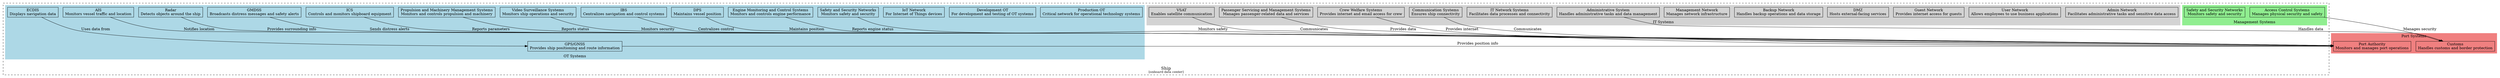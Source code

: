 digraph ModernVessel {
    node [shape=box];

    subgraph cluster_ship {
        style=dashed
        label=<<font point-size="16"><br />Ship</font><br /><font point-size="12">[onboard data center]</font>>
        labelloc=bc
        
        subgraph cluster_IT {
        label="IT Systems";
        style=filled;
        color=lightgrey;
        
        Admin_Network [label="Admin Network\nFacilitates administrative tasks and sensitive data access"];
        User_Network [label="User Network\nAllows employees to use business applications"];
        Guest_Network [label="Guest Network\nProvides internet access for guests"];
        DMZ [label="DMZ\nHosts external-facing services"];
        Backup_Network [label="Backup Network\nHandles backup operations and data storage"];
        Management_Network [label="Management Network\nManages network infrastructure"];
        
        VSAT [label="VSAT\nEnables satellite communication"];
        IT_Network_Systems [label="IT Network Systems\nFacilitates data processes and connectivity"];
        Passenger_Servicing [label="Passenger Servicing and Management Systems\nManages passenger-related data and services"];
        Crew_Welfare [label="Crew Welfare Systems\nProvides internet and email access for crew"];
        Communication_Systems [label="Communication Systems\nEnsures ship connectivity"];
        Administrative_System [label="Administrative System\nHandles administrative tasks and data management"];
    }

    subgraph cluster_OT {
        label="OT Systems";
        style=filled;
        color=lightblue;

        Production_OT [label="Production OT\nCritical network for operational technology systems"];
        Development_OT [label="Development OT\nFor development and testing of OT systems"];
        IoT_Network [label="IoT Network\nFor Internet of Things devices"];
        
        AIS [label="AIS\nMonitors vessel traffic and location"];
        ECDIS [label="ECDIS\nDisplays navigation data"];
        GPS [label="GPS/GNSS\nProvides ship positioning and route information"];
        Radar [label="Radar\nDetects objects around the ship"];
        GMDSS [label="GMDSS\nBroadcasts distress messages and safety alerts"];
        ICS [label="ICS\nControls and monitors shipboard equipment"];
        Propulsion_Management [label="Propulsion and Machinery Management Systems\nMonitors and controls propulsion and machinery"];
        VSS [label="Video Surveillance Systems\nMonitors ship operations and security"];
        IBS [label="IBS\nCentralizes navigation and control systems"];
        DPS [label="DPS\nMaintains vessel position"];
        Engine_Monitoring [label="Engine Monitoring and Control Systems\nMonitors and controls engine performance"];
        Safety_Security_Networks [label="Safety and Security Networks\nMonitors safety and security"];
    }

    subgraph cluster_Management {
        label="Management Systems";
        style=filled;
        color=lightgreen;

        Access_Control [label="Access Control Systems\nManages physical security and safety"];
        Safety_Security [label="Safety and Security Networks\nMonitors safety and security"];
    }
    }
    subgraph cluster_Port {
        label="Port Systems";
        style=filled;
        color=lightcoral;

        Port_Authority [label="Port Authority\nMonitors and manages port operations"];
        Customs [label="Customs\nHandles customs and border protection"];
    }

    // Connections
    VSAT -> Port_Authority [label="Communicates"];
    Communication_Systems -> Port_Authority [label="Communicates"];
    AIS -> Port_Authority [label="Notifies location"];
    ECDIS -> GPS [label="Uses data from"];
    GPS -> Port_Authority [label="Provides position info"];
    Radar -> Port_Authority [label="Provides surrounding info"];
    GMDSS -> Port_Authority [label="Sends distress alerts"];
    ICS -> Port_Authority [label="Reports parameters"];
    Propulsion_Management -> Port_Authority [label="Reports status"];
    VSS -> Port_Authority [label="Monitors security"];
    IBS -> Port_Authority [label="Centralizes control"];
    DPS -> Port_Authority [label="Maintains position"];
    Engine_Monitoring -> Port_Authority [label="Reports engine status"];
    Safety_Security_Networks -> Port_Authority [label="Monitors safety"];
    Administrative_System -> Customs [label="Handles data"];
    Access_Control -> Customs [label="Manages security"];
    Passenger_Servicing -> Port_Authority [label="Provides data"];
    Crew_Welfare -> Port_Authority [label="Provides internet"];
}
